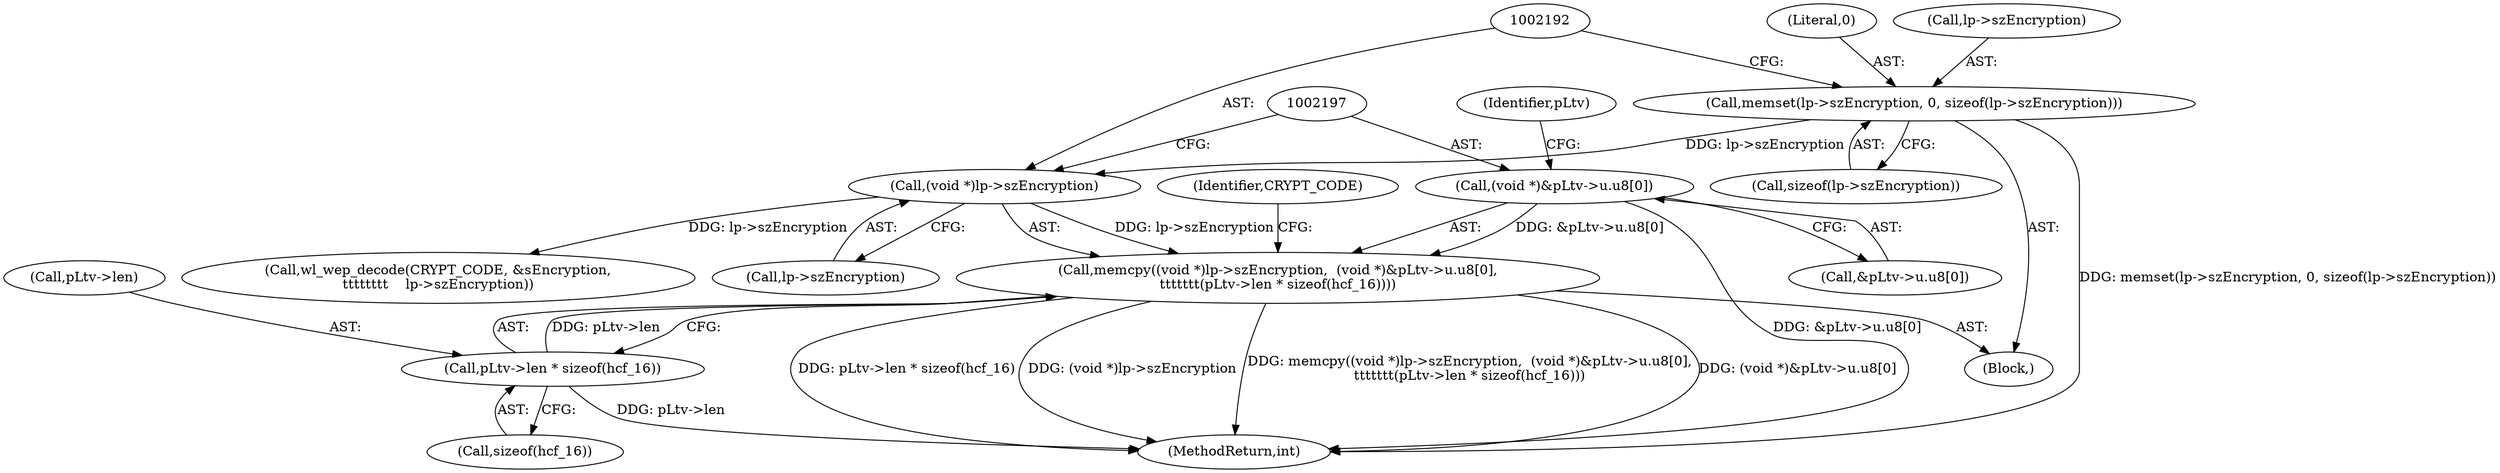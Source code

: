 digraph "0_linux_b5e2f339865fb443107e5b10603e53bbc92dc054_0@API" {
"1002190" [label="(Call,memcpy((void *)lp->szEncryption,  (void *)&pLtv->u.u8[0],\n\t\t\t\t\t\t\t(pLtv->len * sizeof(hcf_16))))"];
"1002191" [label="(Call,(void *)lp->szEncryption)"];
"1002181" [label="(Call,memset(lp->szEncryption, 0, sizeof(lp->szEncryption)))"];
"1002196" [label="(Call,(void *)&pLtv->u.u8[0])"];
"1002206" [label="(Call,pLtv->len * sizeof(hcf_16))"];
"1002210" [label="(Call,sizeof(hcf_16))"];
"1002520" [label="(MethodReturn,int)"];
"1002208" [label="(Identifier,pLtv)"];
"1002185" [label="(Literal,0)"];
"1002196" [label="(Call,(void *)&pLtv->u.u8[0])"];
"1002193" [label="(Call,lp->szEncryption)"];
"1002191" [label="(Call,(void *)lp->szEncryption)"];
"1002186" [label="(Call,sizeof(lp->szEncryption))"];
"1002182" [label="(Call,lp->szEncryption)"];
"1002181" [label="(Call,memset(lp->szEncryption, 0, sizeof(lp->szEncryption)))"];
"1002212" [label="(Call,wl_wep_decode(CRYPT_CODE, &sEncryption,\n\t\t\t\t\t\t\t\t    lp->szEncryption))"];
"1002198" [label="(Call,&pLtv->u.u8[0])"];
"1002213" [label="(Identifier,CRYPT_CODE)"];
"1002190" [label="(Call,memcpy((void *)lp->szEncryption,  (void *)&pLtv->u.u8[0],\n\t\t\t\t\t\t\t(pLtv->len * sizeof(hcf_16))))"];
"1000412" [label="(Block,)"];
"1002207" [label="(Call,pLtv->len)"];
"1002206" [label="(Call,pLtv->len * sizeof(hcf_16))"];
"1002190" -> "1000412"  [label="AST: "];
"1002190" -> "1002206"  [label="CFG: "];
"1002191" -> "1002190"  [label="AST: "];
"1002196" -> "1002190"  [label="AST: "];
"1002206" -> "1002190"  [label="AST: "];
"1002213" -> "1002190"  [label="CFG: "];
"1002190" -> "1002520"  [label="DDG: memcpy((void *)lp->szEncryption,  (void *)&pLtv->u.u8[0],\n\t\t\t\t\t\t\t(pLtv->len * sizeof(hcf_16)))"];
"1002190" -> "1002520"  [label="DDG: (void *)lp->szEncryption"];
"1002190" -> "1002520"  [label="DDG: (void *)&pLtv->u.u8[0]"];
"1002190" -> "1002520"  [label="DDG: pLtv->len * sizeof(hcf_16)"];
"1002191" -> "1002190"  [label="DDG: lp->szEncryption"];
"1002196" -> "1002190"  [label="DDG: &pLtv->u.u8[0]"];
"1002206" -> "1002190"  [label="DDG: pLtv->len"];
"1002191" -> "1002193"  [label="CFG: "];
"1002192" -> "1002191"  [label="AST: "];
"1002193" -> "1002191"  [label="AST: "];
"1002197" -> "1002191"  [label="CFG: "];
"1002181" -> "1002191"  [label="DDG: lp->szEncryption"];
"1002191" -> "1002212"  [label="DDG: lp->szEncryption"];
"1002181" -> "1000412"  [label="AST: "];
"1002181" -> "1002186"  [label="CFG: "];
"1002182" -> "1002181"  [label="AST: "];
"1002185" -> "1002181"  [label="AST: "];
"1002186" -> "1002181"  [label="AST: "];
"1002192" -> "1002181"  [label="CFG: "];
"1002181" -> "1002520"  [label="DDG: memset(lp->szEncryption, 0, sizeof(lp->szEncryption))"];
"1002196" -> "1002198"  [label="CFG: "];
"1002197" -> "1002196"  [label="AST: "];
"1002198" -> "1002196"  [label="AST: "];
"1002208" -> "1002196"  [label="CFG: "];
"1002196" -> "1002520"  [label="DDG: &pLtv->u.u8[0]"];
"1002206" -> "1002210"  [label="CFG: "];
"1002207" -> "1002206"  [label="AST: "];
"1002210" -> "1002206"  [label="AST: "];
"1002206" -> "1002520"  [label="DDG: pLtv->len"];
}
